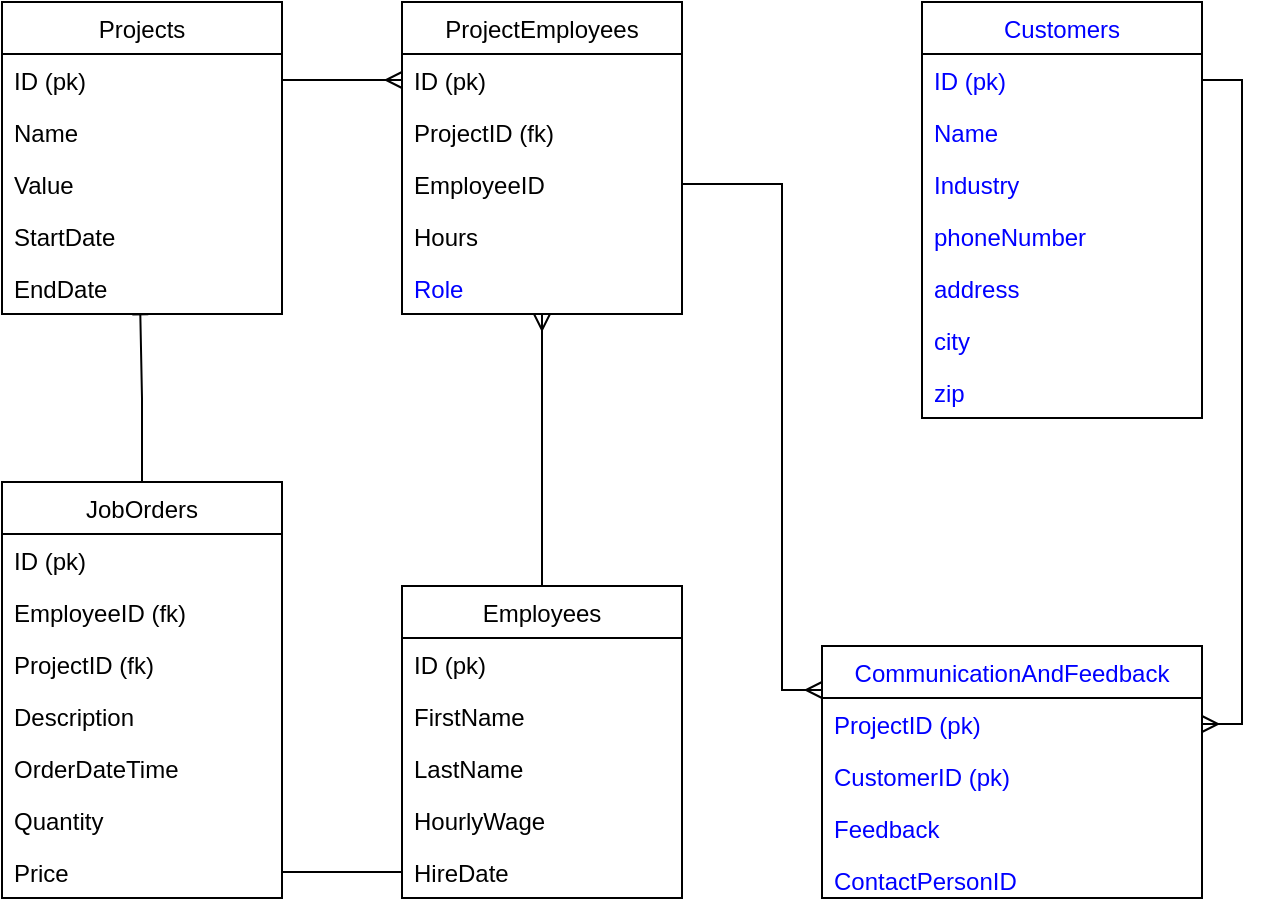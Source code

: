 <mxfile version="16.6.5" type="github">
  <diagram id="C5RBs43oDa-KdzZeNtuy" name="Page-1">
    <mxGraphModel dx="1038" dy="581" grid="1" gridSize="10" guides="1" tooltips="1" connect="1" arrows="1" fold="1" page="1" pageScale="1" pageWidth="827" pageHeight="1169" math="0" shadow="0">
      <root>
        <mxCell id="WIyWlLk6GJQsqaUBKTNV-0" />
        <mxCell id="WIyWlLk6GJQsqaUBKTNV-1" parent="WIyWlLk6GJQsqaUBKTNV-0" />
        <mxCell id="tukEbyryO6CjF0z3qokf-2" value="Projects" style="swimlane;fontStyle=0;childLayout=stackLayout;horizontal=1;startSize=26;fillColor=none;horizontalStack=0;resizeParent=1;resizeParentMax=0;resizeLast=0;collapsible=1;marginBottom=0;" vertex="1" parent="WIyWlLk6GJQsqaUBKTNV-1">
          <mxGeometry x="120" y="190" width="140" height="156" as="geometry">
            <mxRectangle x="210" y="170" width="80" height="26" as="alternateBounds" />
          </mxGeometry>
        </mxCell>
        <mxCell id="tukEbyryO6CjF0z3qokf-3" value="ID (pk)" style="text;strokeColor=none;fillColor=none;align=left;verticalAlign=top;spacingLeft=4;spacingRight=4;overflow=hidden;rotatable=0;points=[[0,0.5],[1,0.5]];portConstraint=eastwest;" vertex="1" parent="tukEbyryO6CjF0z3qokf-2">
          <mxGeometry y="26" width="140" height="26" as="geometry" />
        </mxCell>
        <mxCell id="tukEbyryO6CjF0z3qokf-4" value="Name" style="text;strokeColor=none;fillColor=none;align=left;verticalAlign=top;spacingLeft=4;spacingRight=4;overflow=hidden;rotatable=0;points=[[0,0.5],[1,0.5]];portConstraint=eastwest;" vertex="1" parent="tukEbyryO6CjF0z3qokf-2">
          <mxGeometry y="52" width="140" height="26" as="geometry" />
        </mxCell>
        <mxCell id="tukEbyryO6CjF0z3qokf-5" value="Value" style="text;strokeColor=none;fillColor=none;align=left;verticalAlign=top;spacingLeft=4;spacingRight=4;overflow=hidden;rotatable=0;points=[[0,0.5],[1,0.5]];portConstraint=eastwest;" vertex="1" parent="tukEbyryO6CjF0z3qokf-2">
          <mxGeometry y="78" width="140" height="26" as="geometry" />
        </mxCell>
        <mxCell id="tukEbyryO6CjF0z3qokf-6" value="StartDate" style="text;strokeColor=none;fillColor=none;align=left;verticalAlign=top;spacingLeft=4;spacingRight=4;overflow=hidden;rotatable=0;points=[[0,0.5],[1,0.5]];portConstraint=eastwest;" vertex="1" parent="tukEbyryO6CjF0z3qokf-2">
          <mxGeometry y="104" width="140" height="26" as="geometry" />
        </mxCell>
        <mxCell id="tukEbyryO6CjF0z3qokf-7" value="EndDate" style="text;strokeColor=none;fillColor=none;align=left;verticalAlign=top;spacingLeft=4;spacingRight=4;overflow=hidden;rotatable=0;points=[[0,0.5],[1,0.5]];portConstraint=eastwest;" vertex="1" parent="tukEbyryO6CjF0z3qokf-2">
          <mxGeometry y="130" width="140" height="26" as="geometry" />
        </mxCell>
        <mxCell id="tukEbyryO6CjF0z3qokf-53" style="edgeStyle=orthogonalEdgeStyle;rounded=0;orthogonalLoop=1;jettySize=auto;html=1;exitX=0.5;exitY=0;exitDx=0;exitDy=0;entryX=0.494;entryY=1.008;entryDx=0;entryDy=0;entryPerimeter=0;endArrow=baseDash;endFill=0;" edge="1" parent="WIyWlLk6GJQsqaUBKTNV-1" source="tukEbyryO6CjF0z3qokf-8" target="tukEbyryO6CjF0z3qokf-7">
          <mxGeometry relative="1" as="geometry" />
        </mxCell>
        <mxCell id="tukEbyryO6CjF0z3qokf-8" value="JobOrders" style="swimlane;fontStyle=0;childLayout=stackLayout;horizontal=1;startSize=26;fillColor=none;horizontalStack=0;resizeParent=1;resizeParentMax=0;resizeLast=0;collapsible=1;marginBottom=0;" vertex="1" parent="WIyWlLk6GJQsqaUBKTNV-1">
          <mxGeometry x="120" y="430" width="140" height="208" as="geometry">
            <mxRectangle x="210" y="170" width="80" height="26" as="alternateBounds" />
          </mxGeometry>
        </mxCell>
        <mxCell id="tukEbyryO6CjF0z3qokf-9" value="ID (pk)" style="text;strokeColor=none;fillColor=none;align=left;verticalAlign=top;spacingLeft=4;spacingRight=4;overflow=hidden;rotatable=0;points=[[0,0.5],[1,0.5]];portConstraint=eastwest;" vertex="1" parent="tukEbyryO6CjF0z3qokf-8">
          <mxGeometry y="26" width="140" height="26" as="geometry" />
        </mxCell>
        <mxCell id="tukEbyryO6CjF0z3qokf-10" value="EmployeeID (fk)" style="text;strokeColor=none;fillColor=none;align=left;verticalAlign=top;spacingLeft=4;spacingRight=4;overflow=hidden;rotatable=0;points=[[0,0.5],[1,0.5]];portConstraint=eastwest;" vertex="1" parent="tukEbyryO6CjF0z3qokf-8">
          <mxGeometry y="52" width="140" height="26" as="geometry" />
        </mxCell>
        <mxCell id="tukEbyryO6CjF0z3qokf-11" value="ProjectID (fk)" style="text;strokeColor=none;fillColor=none;align=left;verticalAlign=top;spacingLeft=4;spacingRight=4;overflow=hidden;rotatable=0;points=[[0,0.5],[1,0.5]];portConstraint=eastwest;" vertex="1" parent="tukEbyryO6CjF0z3qokf-8">
          <mxGeometry y="78" width="140" height="26" as="geometry" />
        </mxCell>
        <mxCell id="tukEbyryO6CjF0z3qokf-12" value="Description" style="text;strokeColor=none;fillColor=none;align=left;verticalAlign=top;spacingLeft=4;spacingRight=4;overflow=hidden;rotatable=0;points=[[0,0.5],[1,0.5]];portConstraint=eastwest;" vertex="1" parent="tukEbyryO6CjF0z3qokf-8">
          <mxGeometry y="104" width="140" height="26" as="geometry" />
        </mxCell>
        <mxCell id="tukEbyryO6CjF0z3qokf-13" value="OrderDateTime" style="text;strokeColor=none;fillColor=none;align=left;verticalAlign=top;spacingLeft=4;spacingRight=4;overflow=hidden;rotatable=0;points=[[0,0.5],[1,0.5]];portConstraint=eastwest;" vertex="1" parent="tukEbyryO6CjF0z3qokf-8">
          <mxGeometry y="130" width="140" height="26" as="geometry" />
        </mxCell>
        <mxCell id="tukEbyryO6CjF0z3qokf-14" value="Quantity" style="text;strokeColor=none;fillColor=none;align=left;verticalAlign=top;spacingLeft=4;spacingRight=4;overflow=hidden;rotatable=0;points=[[0,0.5],[1,0.5]];portConstraint=eastwest;" vertex="1" parent="tukEbyryO6CjF0z3qokf-8">
          <mxGeometry y="156" width="140" height="26" as="geometry" />
        </mxCell>
        <mxCell id="tukEbyryO6CjF0z3qokf-15" value="Price" style="text;strokeColor=none;fillColor=none;align=left;verticalAlign=top;spacingLeft=4;spacingRight=4;overflow=hidden;rotatable=0;points=[[0,0.5],[1,0.5]];portConstraint=eastwest;" vertex="1" parent="tukEbyryO6CjF0z3qokf-8">
          <mxGeometry y="182" width="140" height="26" as="geometry" />
        </mxCell>
        <mxCell id="tukEbyryO6CjF0z3qokf-58" style="edgeStyle=orthogonalEdgeStyle;rounded=0;orthogonalLoop=1;jettySize=auto;html=1;exitX=0.5;exitY=0;exitDx=0;exitDy=0;entryX=0.5;entryY=1;entryDx=0;entryDy=0;endArrow=ERmany;endFill=0;" edge="1" parent="WIyWlLk6GJQsqaUBKTNV-1" source="tukEbyryO6CjF0z3qokf-16" target="tukEbyryO6CjF0z3qokf-22">
          <mxGeometry relative="1" as="geometry" />
        </mxCell>
        <mxCell id="tukEbyryO6CjF0z3qokf-16" value="Employees" style="swimlane;fontStyle=0;childLayout=stackLayout;horizontal=1;startSize=26;fillColor=none;horizontalStack=0;resizeParent=1;resizeParentMax=0;resizeLast=0;collapsible=1;marginBottom=0;" vertex="1" parent="WIyWlLk6GJQsqaUBKTNV-1">
          <mxGeometry x="320" y="482" width="140" height="156" as="geometry">
            <mxRectangle x="210" y="170" width="80" height="26" as="alternateBounds" />
          </mxGeometry>
        </mxCell>
        <mxCell id="tukEbyryO6CjF0z3qokf-17" value="ID (pk)" style="text;strokeColor=none;fillColor=none;align=left;verticalAlign=top;spacingLeft=4;spacingRight=4;overflow=hidden;rotatable=0;points=[[0,0.5],[1,0.5]];portConstraint=eastwest;" vertex="1" parent="tukEbyryO6CjF0z3qokf-16">
          <mxGeometry y="26" width="140" height="26" as="geometry" />
        </mxCell>
        <mxCell id="tukEbyryO6CjF0z3qokf-18" value="FirstName" style="text;strokeColor=none;fillColor=none;align=left;verticalAlign=top;spacingLeft=4;spacingRight=4;overflow=hidden;rotatable=0;points=[[0,0.5],[1,0.5]];portConstraint=eastwest;" vertex="1" parent="tukEbyryO6CjF0z3qokf-16">
          <mxGeometry y="52" width="140" height="26" as="geometry" />
        </mxCell>
        <mxCell id="tukEbyryO6CjF0z3qokf-19" value="LastName" style="text;strokeColor=none;fillColor=none;align=left;verticalAlign=top;spacingLeft=4;spacingRight=4;overflow=hidden;rotatable=0;points=[[0,0.5],[1,0.5]];portConstraint=eastwest;" vertex="1" parent="tukEbyryO6CjF0z3qokf-16">
          <mxGeometry y="78" width="140" height="26" as="geometry" />
        </mxCell>
        <mxCell id="tukEbyryO6CjF0z3qokf-20" value="HourlyWage" style="text;strokeColor=none;fillColor=none;align=left;verticalAlign=top;spacingLeft=4;spacingRight=4;overflow=hidden;rotatable=0;points=[[0,0.5],[1,0.5]];portConstraint=eastwest;" vertex="1" parent="tukEbyryO6CjF0z3qokf-16">
          <mxGeometry y="104" width="140" height="26" as="geometry" />
        </mxCell>
        <mxCell id="tukEbyryO6CjF0z3qokf-21" value="HireDate" style="text;strokeColor=none;fillColor=none;align=left;verticalAlign=top;spacingLeft=4;spacingRight=4;overflow=hidden;rotatable=0;points=[[0,0.5],[1,0.5]];portConstraint=eastwest;" vertex="1" parent="tukEbyryO6CjF0z3qokf-16">
          <mxGeometry y="130" width="140" height="26" as="geometry" />
        </mxCell>
        <mxCell id="tukEbyryO6CjF0z3qokf-22" value="ProjectEmployees" style="swimlane;fontStyle=0;childLayout=stackLayout;horizontal=1;startSize=26;fillColor=none;horizontalStack=0;resizeParent=1;resizeParentMax=0;resizeLast=0;collapsible=1;marginBottom=0;" vertex="1" parent="WIyWlLk6GJQsqaUBKTNV-1">
          <mxGeometry x="320" y="190" width="140" height="156" as="geometry">
            <mxRectangle x="210" y="170" width="80" height="26" as="alternateBounds" />
          </mxGeometry>
        </mxCell>
        <mxCell id="tukEbyryO6CjF0z3qokf-23" value="ID (pk)" style="text;strokeColor=none;fillColor=none;align=left;verticalAlign=top;spacingLeft=4;spacingRight=4;overflow=hidden;rotatable=0;points=[[0,0.5],[1,0.5]];portConstraint=eastwest;" vertex="1" parent="tukEbyryO6CjF0z3qokf-22">
          <mxGeometry y="26" width="140" height="26" as="geometry" />
        </mxCell>
        <mxCell id="tukEbyryO6CjF0z3qokf-24" value="ProjectID (fk)" style="text;strokeColor=none;fillColor=none;align=left;verticalAlign=top;spacingLeft=4;spacingRight=4;overflow=hidden;rotatable=0;points=[[0,0.5],[1,0.5]];portConstraint=eastwest;" vertex="1" parent="tukEbyryO6CjF0z3qokf-22">
          <mxGeometry y="52" width="140" height="26" as="geometry" />
        </mxCell>
        <mxCell id="tukEbyryO6CjF0z3qokf-25" value="EmployeeID" style="text;strokeColor=none;fillColor=none;align=left;verticalAlign=top;spacingLeft=4;spacingRight=4;overflow=hidden;rotatable=0;points=[[0,0.5],[1,0.5]];portConstraint=eastwest;" vertex="1" parent="tukEbyryO6CjF0z3qokf-22">
          <mxGeometry y="78" width="140" height="26" as="geometry" />
        </mxCell>
        <mxCell id="tukEbyryO6CjF0z3qokf-27" value="Hours" style="text;strokeColor=none;fillColor=none;align=left;verticalAlign=top;spacingLeft=4;spacingRight=4;overflow=hidden;rotatable=0;points=[[0,0.5],[1,0.5]];portConstraint=eastwest;" vertex="1" parent="tukEbyryO6CjF0z3qokf-22">
          <mxGeometry y="104" width="140" height="26" as="geometry" />
        </mxCell>
        <mxCell id="tukEbyryO6CjF0z3qokf-52" value="Role" style="text;align=left;verticalAlign=top;spacingLeft=4;spacingRight=4;overflow=hidden;rotatable=0;points=[[0,0.5],[1,0.5]];portConstraint=eastwest;fontColor=#0000FF;" vertex="1" parent="tukEbyryO6CjF0z3qokf-22">
          <mxGeometry y="130" width="140" height="26" as="geometry" />
        </mxCell>
        <mxCell id="tukEbyryO6CjF0z3qokf-28" value="Customers" style="swimlane;fontStyle=0;childLayout=stackLayout;horizontal=1;startSize=26;horizontalStack=0;resizeParent=1;resizeParentMax=0;resizeLast=0;collapsible=1;marginBottom=0;fontColor=#0000FF;" vertex="1" parent="WIyWlLk6GJQsqaUBKTNV-1">
          <mxGeometry x="580" y="190" width="140" height="208" as="geometry">
            <mxRectangle x="210" y="170" width="80" height="26" as="alternateBounds" />
          </mxGeometry>
        </mxCell>
        <mxCell id="tukEbyryO6CjF0z3qokf-29" value="ID (pk)" style="text;strokeColor=none;fillColor=none;align=left;verticalAlign=top;spacingLeft=4;spacingRight=4;overflow=hidden;rotatable=0;points=[[0,0.5],[1,0.5]];portConstraint=eastwest;fontColor=#0000FF;" vertex="1" parent="tukEbyryO6CjF0z3qokf-28">
          <mxGeometry y="26" width="140" height="26" as="geometry" />
        </mxCell>
        <mxCell id="tukEbyryO6CjF0z3qokf-30" value="Name" style="text;strokeColor=none;fillColor=none;align=left;verticalAlign=top;spacingLeft=4;spacingRight=4;overflow=hidden;rotatable=0;points=[[0,0.5],[1,0.5]];portConstraint=eastwest;fontColor=#0000FF;" vertex="1" parent="tukEbyryO6CjF0z3qokf-28">
          <mxGeometry y="52" width="140" height="26" as="geometry" />
        </mxCell>
        <mxCell id="tukEbyryO6CjF0z3qokf-31" value="Industry" style="text;strokeColor=none;fillColor=none;align=left;verticalAlign=top;spacingLeft=4;spacingRight=4;overflow=hidden;rotatable=0;points=[[0,0.5],[1,0.5]];portConstraint=eastwest;fontColor=#0000FF;" vertex="1" parent="tukEbyryO6CjF0z3qokf-28">
          <mxGeometry y="78" width="140" height="26" as="geometry" />
        </mxCell>
        <mxCell id="tukEbyryO6CjF0z3qokf-32" value="phoneNumber" style="text;strokeColor=none;fillColor=none;align=left;verticalAlign=top;spacingLeft=4;spacingRight=4;overflow=hidden;rotatable=0;points=[[0,0.5],[1,0.5]];portConstraint=eastwest;fontColor=#0000FF;" vertex="1" parent="tukEbyryO6CjF0z3qokf-28">
          <mxGeometry y="104" width="140" height="26" as="geometry" />
        </mxCell>
        <mxCell id="tukEbyryO6CjF0z3qokf-33" value="address" style="text;strokeColor=none;fillColor=none;align=left;verticalAlign=top;spacingLeft=4;spacingRight=4;overflow=hidden;rotatable=0;points=[[0,0.5],[1,0.5]];portConstraint=eastwest;fontColor=#0000FF;" vertex="1" parent="tukEbyryO6CjF0z3qokf-28">
          <mxGeometry y="130" width="140" height="26" as="geometry" />
        </mxCell>
        <mxCell id="tukEbyryO6CjF0z3qokf-34" value="city" style="text;strokeColor=none;fillColor=none;align=left;verticalAlign=top;spacingLeft=4;spacingRight=4;overflow=hidden;rotatable=0;points=[[0,0.5],[1,0.5]];portConstraint=eastwest;fontColor=#0000FF;" vertex="1" parent="tukEbyryO6CjF0z3qokf-28">
          <mxGeometry y="156" width="140" height="26" as="geometry" />
        </mxCell>
        <mxCell id="tukEbyryO6CjF0z3qokf-35" value="zip" style="text;strokeColor=none;fillColor=none;align=left;verticalAlign=top;spacingLeft=4;spacingRight=4;overflow=hidden;rotatable=0;points=[[0,0.5],[1,0.5]];portConstraint=eastwest;fontColor=#0000FF;" vertex="1" parent="tukEbyryO6CjF0z3qokf-28">
          <mxGeometry y="182" width="140" height="26" as="geometry" />
        </mxCell>
        <mxCell id="tukEbyryO6CjF0z3qokf-36" value="CommunicationAndFeedback" style="swimlane;fontStyle=0;childLayout=stackLayout;horizontal=1;startSize=26;fillColor=none;horizontalStack=0;resizeParent=1;resizeParentMax=0;resizeLast=0;collapsible=1;marginBottom=0;fontColor=#0000FF;" vertex="1" parent="WIyWlLk6GJQsqaUBKTNV-1">
          <mxGeometry x="530" y="512" width="190" height="126" as="geometry">
            <mxRectangle x="210" y="170" width="80" height="26" as="alternateBounds" />
          </mxGeometry>
        </mxCell>
        <mxCell id="tukEbyryO6CjF0z3qokf-37" value="ProjectID (pk)" style="text;strokeColor=none;fillColor=none;align=left;verticalAlign=top;spacingLeft=4;spacingRight=4;overflow=hidden;rotatable=0;points=[[0,0.5],[1,0.5]];portConstraint=eastwest;fontColor=#0000FF;" vertex="1" parent="tukEbyryO6CjF0z3qokf-36">
          <mxGeometry y="26" width="190" height="26" as="geometry" />
        </mxCell>
        <mxCell id="tukEbyryO6CjF0z3qokf-44" value="CustomerID (pk)" style="text;strokeColor=none;fillColor=none;align=left;verticalAlign=top;spacingLeft=4;spacingRight=4;overflow=hidden;rotatable=0;points=[[0,0.5],[1,0.5]];portConstraint=eastwest;fontColor=#0000FF;" vertex="1" parent="tukEbyryO6CjF0z3qokf-36">
          <mxGeometry y="52" width="190" height="26" as="geometry" />
        </mxCell>
        <mxCell id="tukEbyryO6CjF0z3qokf-38" value="Feedback" style="text;strokeColor=none;fillColor=none;align=left;verticalAlign=top;spacingLeft=4;spacingRight=4;overflow=hidden;rotatable=0;points=[[0,0.5],[1,0.5]];portConstraint=eastwest;fontColor=#0000FF;" vertex="1" parent="tukEbyryO6CjF0z3qokf-36">
          <mxGeometry y="78" width="190" height="26" as="geometry" />
        </mxCell>
        <mxCell id="tukEbyryO6CjF0z3qokf-39" value="ContactPersonID" style="text;strokeColor=none;fillColor=none;align=left;verticalAlign=top;spacingLeft=4;spacingRight=4;overflow=hidden;rotatable=0;points=[[0,0.5],[1,0.5]];portConstraint=eastwest;fontColor=#0000FF;" vertex="1" parent="tukEbyryO6CjF0z3qokf-36">
          <mxGeometry y="104" width="190" height="22" as="geometry" />
        </mxCell>
        <mxCell id="tukEbyryO6CjF0z3qokf-54" style="edgeStyle=orthogonalEdgeStyle;rounded=0;orthogonalLoop=1;jettySize=auto;html=1;exitX=1;exitY=0.5;exitDx=0;exitDy=0;entryX=1;entryY=0.5;entryDx=0;entryDy=0;endArrow=ERmany;endFill=0;" edge="1" parent="WIyWlLk6GJQsqaUBKTNV-1" source="tukEbyryO6CjF0z3qokf-29" target="tukEbyryO6CjF0z3qokf-37">
          <mxGeometry relative="1" as="geometry" />
        </mxCell>
        <mxCell id="tukEbyryO6CjF0z3qokf-55" style="edgeStyle=orthogonalEdgeStyle;rounded=0;orthogonalLoop=1;jettySize=auto;html=1;exitX=1;exitY=0.5;exitDx=0;exitDy=0;endArrow=ERmany;endFill=0;" edge="1" parent="WIyWlLk6GJQsqaUBKTNV-1" source="tukEbyryO6CjF0z3qokf-25">
          <mxGeometry relative="1" as="geometry">
            <mxPoint x="530" y="534" as="targetPoint" />
            <Array as="points">
              <mxPoint x="510" y="281" />
              <mxPoint x="510" y="534" />
            </Array>
          </mxGeometry>
        </mxCell>
        <mxCell id="tukEbyryO6CjF0z3qokf-56" style="edgeStyle=orthogonalEdgeStyle;rounded=0;orthogonalLoop=1;jettySize=auto;html=1;exitX=1;exitY=0.5;exitDx=0;exitDy=0;entryX=0;entryY=0.5;entryDx=0;entryDy=0;endArrow=baseDash;endFill=0;" edge="1" parent="WIyWlLk6GJQsqaUBKTNV-1" source="tukEbyryO6CjF0z3qokf-15" target="tukEbyryO6CjF0z3qokf-21">
          <mxGeometry relative="1" as="geometry" />
        </mxCell>
        <mxCell id="tukEbyryO6CjF0z3qokf-59" style="edgeStyle=orthogonalEdgeStyle;rounded=0;orthogonalLoop=1;jettySize=auto;html=1;exitX=0;exitY=0.5;exitDx=0;exitDy=0;entryX=1;entryY=0.5;entryDx=0;entryDy=0;endArrow=baseDash;endFill=0;startArrow=ERmany;startFill=0;" edge="1" parent="WIyWlLk6GJQsqaUBKTNV-1" source="tukEbyryO6CjF0z3qokf-23" target="tukEbyryO6CjF0z3qokf-3">
          <mxGeometry relative="1" as="geometry" />
        </mxCell>
      </root>
    </mxGraphModel>
  </diagram>
</mxfile>
